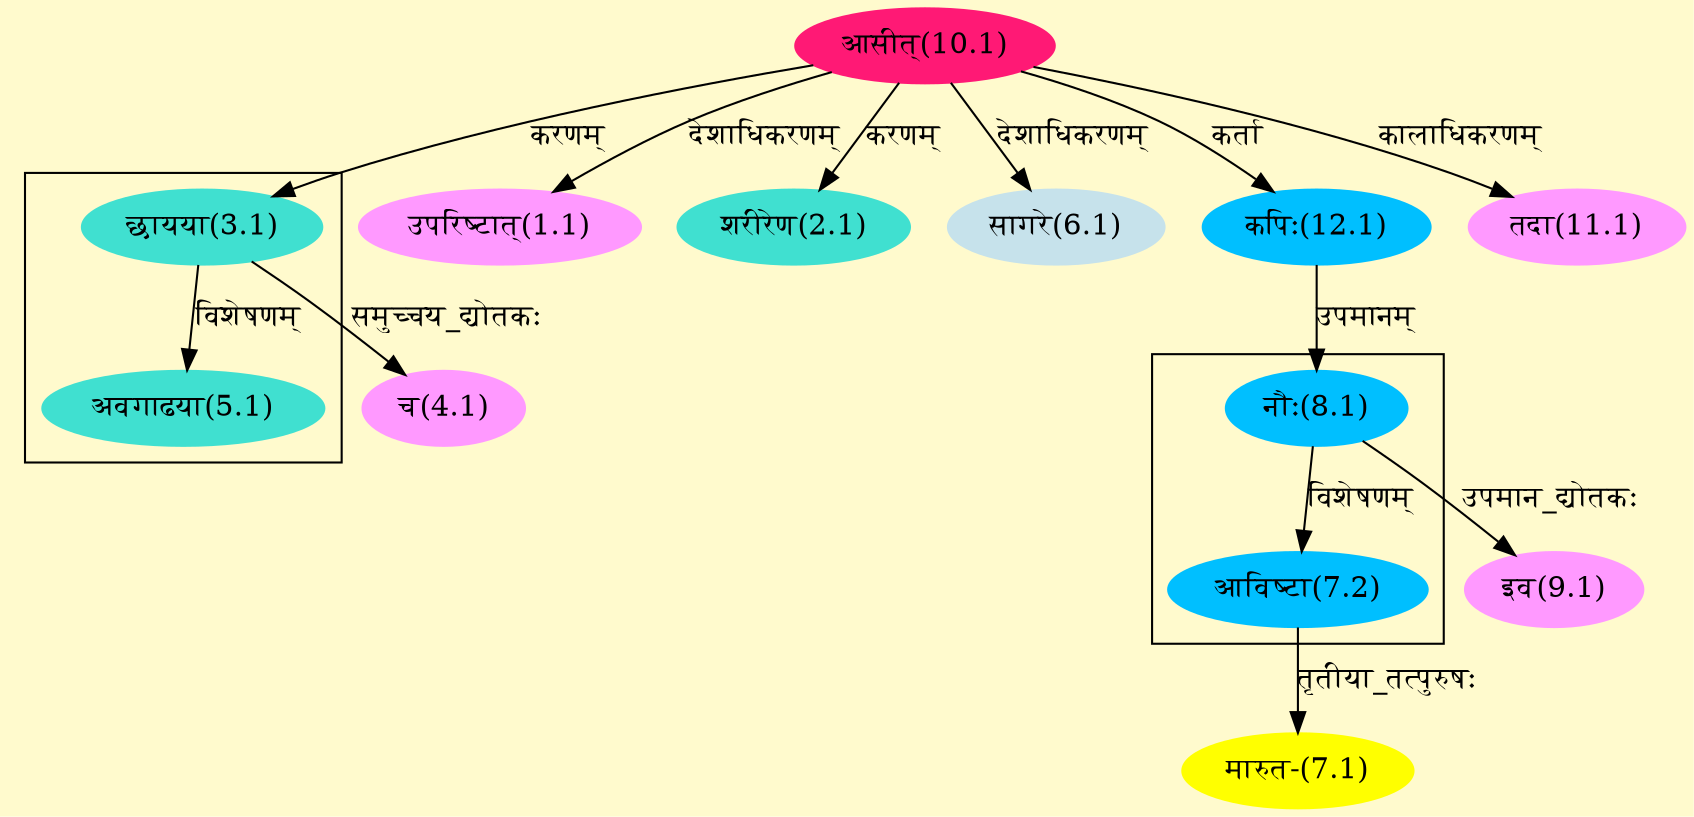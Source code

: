 digraph G{
rankdir=BT;
 compound=true;
 bgcolor="lemonchiffon1";

subgraph cluster_1{
Node5_1 [style=filled, color="#40E0D0" label = "अवगाढया(5.1)"]
Node3_1 [style=filled, color="#40E0D0" label = "छायया(3.1)"]

}

subgraph cluster_2{
Node7_2 [style=filled, color="#00BFFF" label = "आविष्टा(7.2)"]
Node8_1 [style=filled, color="#00BFFF" label = "नौः(8.1)"]

}
Node1_1 [style=filled, color="#FF99FF" label = "उपरिष्टात्(1.1)"]
Node10_1 [style=filled, color="#FF1975" label = "आसीत्(10.1)"]
Node2_1 [style=filled, color="#40E0D0" label = "शरीरेण(2.1)"]
Node3_1 [style=filled, color="#40E0D0" label = "छायया(3.1)"]
Node4_1 [style=filled, color="#FF99FF" label = "च(4.1)"]
Node6_1 [style=filled, color="#C6E2EB" label = "सागरे(6.1)"]
Node7_1 [style=filled, color="#FFFF00" label = "मारुत-(7.1)"]
Node7_2 [style=filled, color="#00BFFF" label = "आविष्टा(7.2)"]
Node8_1 [style=filled, color="#00BFFF" label = "नौः(8.1)"]
Node12_1 [style=filled, color="#00BFFF" label = "कपिः(12.1)"]
Node9_1 [style=filled, color="#FF99FF" label = "इव(9.1)"]
Node [style=filled, color="" label = "()"]
Node11_1 [style=filled, color="#FF99FF" label = "तदा(11.1)"]
/* Start of Relations section */

Node1_1 -> Node10_1 [  label="देशाधिकरणम्"  dir="back" ]
Node2_1 -> Node10_1 [  label="करणम्"  dir="back" ]
Node3_1 -> Node10_1 [  label="करणम्"  dir="back" ]
Node4_1 -> Node3_1 [  label="समुच्चय_द्योतकः"  dir="back" ]
Node5_1 -> Node3_1 [  label="विशेषणम्"  dir="back" ]
Node6_1 -> Node10_1 [  label="देशाधिकरणम्"  dir="back" ]
Node7_1 -> Node7_2 [  label="तृतीया_तत्पुरुषः"  dir="back" ]
Node7_2 -> Node8_1 [  label="विशेषणम्"  dir="back" ]
Node8_1 -> Node12_1 [  label="उपमानम्"  dir="back" ]
Node9_1 -> Node8_1 [  label="उपमान_द्योतकः"  dir="back" ]
Node11_1 -> Node10_1 [  label="कालाधिकरणम्"  dir="back" ]
Node12_1 -> Node10_1 [  label="कर्ता"  dir="back" ]
}
